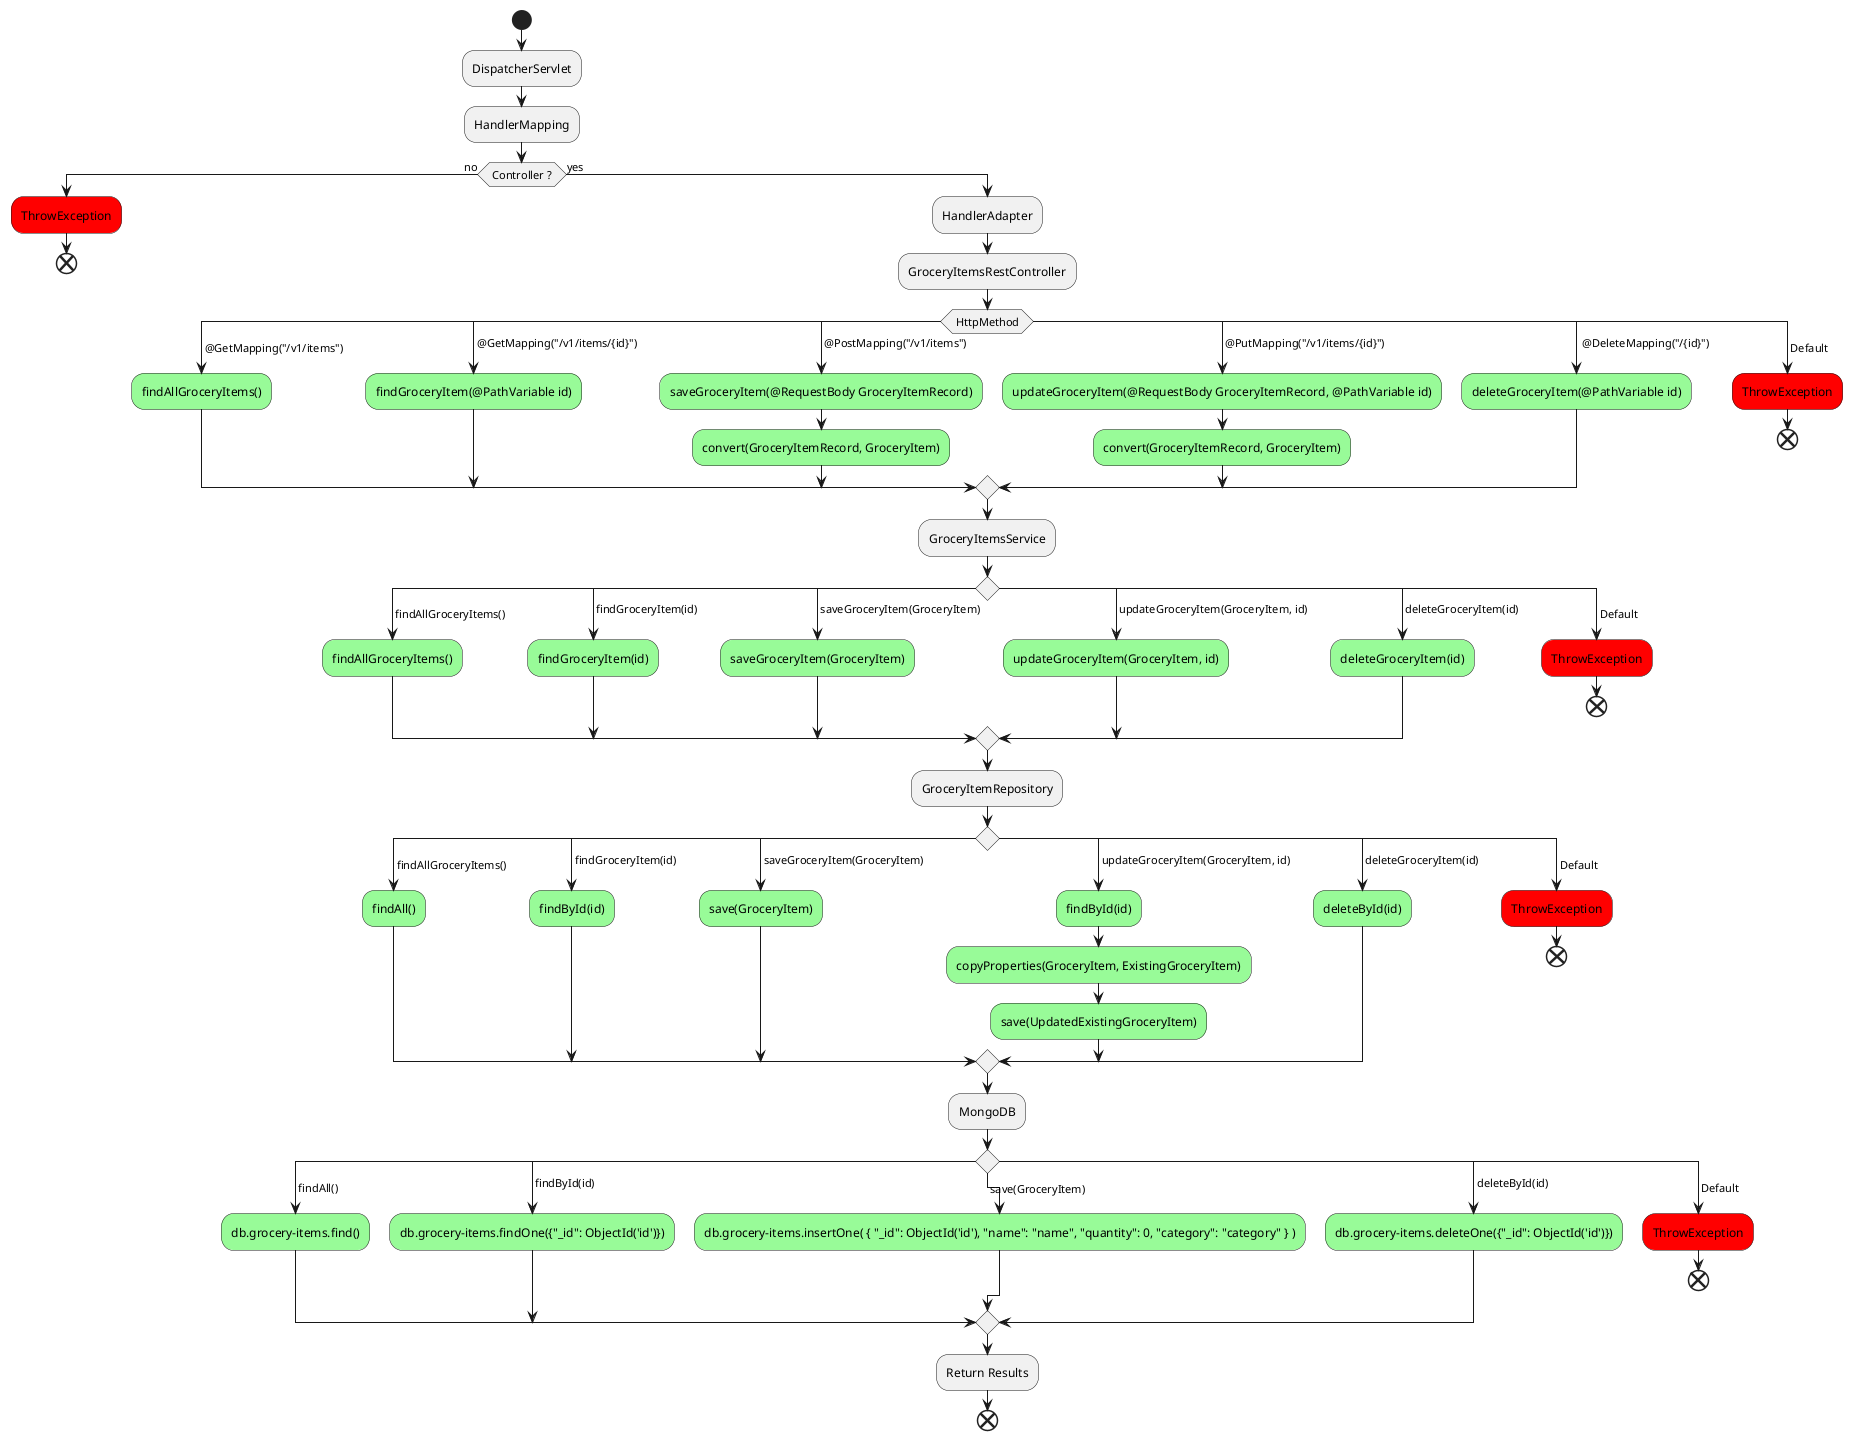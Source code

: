 @startuml
'https://plantuml.com/activity-diagram-beta

start

:DispatcherServlet;

:HandlerMapping;

    if( Controller ? ) then (no)
        #red:ThrowException;
        end
    else (yes)
        :HandlerAdapter;

:GroceryItemsRestController;

    switch ( HttpMethod )
        case ( @GetMapping("/v1/items") )
              #palegreen:findAllGroceryItems();
        case ( @GetMapping("/v1/items/{id}") )
              #palegreen:findGroceryItem(@PathVariable id);
        case ( @PostMapping("/v1/items") )
              #palegreen:saveGroceryItem(@RequestBody GroceryItemRecord);
              #palegreen:convert(GroceryItemRecord, GroceryItem);
        case ( @PutMapping("/v1/items/{id}") )
              #palegreen:updateGroceryItem(@RequestBody GroceryItemRecord, @PathVariable id);
              #palegreen:convert(GroceryItemRecord, GroceryItem);
        case (  @DeleteMapping("/{id}") )
              #palegreen:deleteGroceryItem(@PathVariable id);
        case ( Default )
              #red:ThrowException;
              end
    endswitch

:GroceryItemsService;

   switch ()
      case ( findAllGroceryItems() )
              #palegreen:findAllGroceryItems();
      case ( findGroceryItem(id) )
              #palegreen:findGroceryItem(id);
      case ( saveGroceryItem(GroceryItem) )
              #palegreen:saveGroceryItem(GroceryItem);
      case ( updateGroceryItem(GroceryItem, id) )
              #palegreen:updateGroceryItem(GroceryItem, id);
      case ( deleteGroceryItem(id) )
              #palegreen:deleteGroceryItem(id);
      case ( Default )
              #red:ThrowException;
              end
   endswitch

:GroceryItemRepository;

    switch ()
      case ( findAllGroceryItems() )
              #palegreen:findAll();
      case ( findGroceryItem(id) )
              #palegreen:findById(id);
      case ( saveGroceryItem(GroceryItem) )
              #palegreen:save(GroceryItem);
      case ( updateGroceryItem(GroceryItem, id) )
              #palegreen:findById(id);
              #palegreen:copyProperties(GroceryItem, ExistingGroceryItem);
              #palegreen:save(UpdatedExistingGroceryItem);
      case ( deleteGroceryItem(id) )
             #palegreen:deleteById(id);
      case ( Default )
              #red:ThrowException;
              end
    endswitch

:MongoDB;

    switch ()
      case ( findAll() )
              #palegreen:db.grocery-items.find();
      case ( findById(id) )
              #palegreen:db.grocery-items.findOne({"_id": ObjectId('id')});
      case ( save(GroceryItem) )
              #palegreen:db.grocery-items.insertOne( { "_id": ObjectId('id'), "name": "name", "quantity": 0, "category": "category" } );
      case ( deleteById(id) )
             #palegreen:db.grocery-items.deleteOne({"_id": ObjectId('id')});
      case ( Default )
              #red:ThrowException;
              end
    endswitch

:Return Results;

end

@enduml
